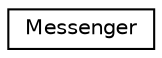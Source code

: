 digraph "Graphical Class Hierarchy"
{
  edge [fontname="Helvetica",fontsize="10",labelfontname="Helvetica",labelfontsize="10"];
  node [fontname="Helvetica",fontsize="10",shape=record];
  rankdir="LR";
  Node1 [label="Messenger",height=0.2,width=0.4,color="black", fillcolor="white", style="filled",URL="$d6/dc9/class_messenger.html",tooltip="This class outputs nicely formatted messages during configuration loading. "];
}
